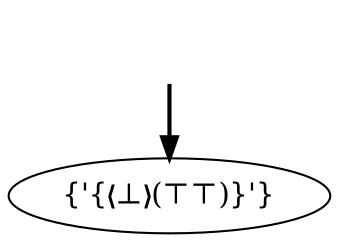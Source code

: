 digraph {
	fake [style=invisible]
	"{'{❬⊥❭(⊤⊤)}'}" [root=true]
	fake -> "{'{❬⊥❭(⊤⊤)}'}" [style=bold]
}
